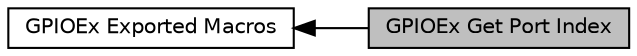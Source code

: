 digraph "GPIOEx Get Port Index"
{
  edge [fontname="Helvetica",fontsize="10",labelfontname="Helvetica",labelfontsize="10"];
  node [fontname="Helvetica",fontsize="10",shape=box];
  rankdir=LR;
  Node2 [label="GPIOEx Exported Macros",height=0.2,width=0.4,color="black", fillcolor="white", style="filled",URL="$group___g_p_i_o_ex___exported___macros.html",tooltip=" "];
  Node1 [label="GPIOEx Get Port Index",height=0.2,width=0.4,color="black", fillcolor="grey75", style="filled", fontcolor="black",tooltip=" "];
  Node2->Node1 [shape=plaintext, dir="back", style="solid"];
}
